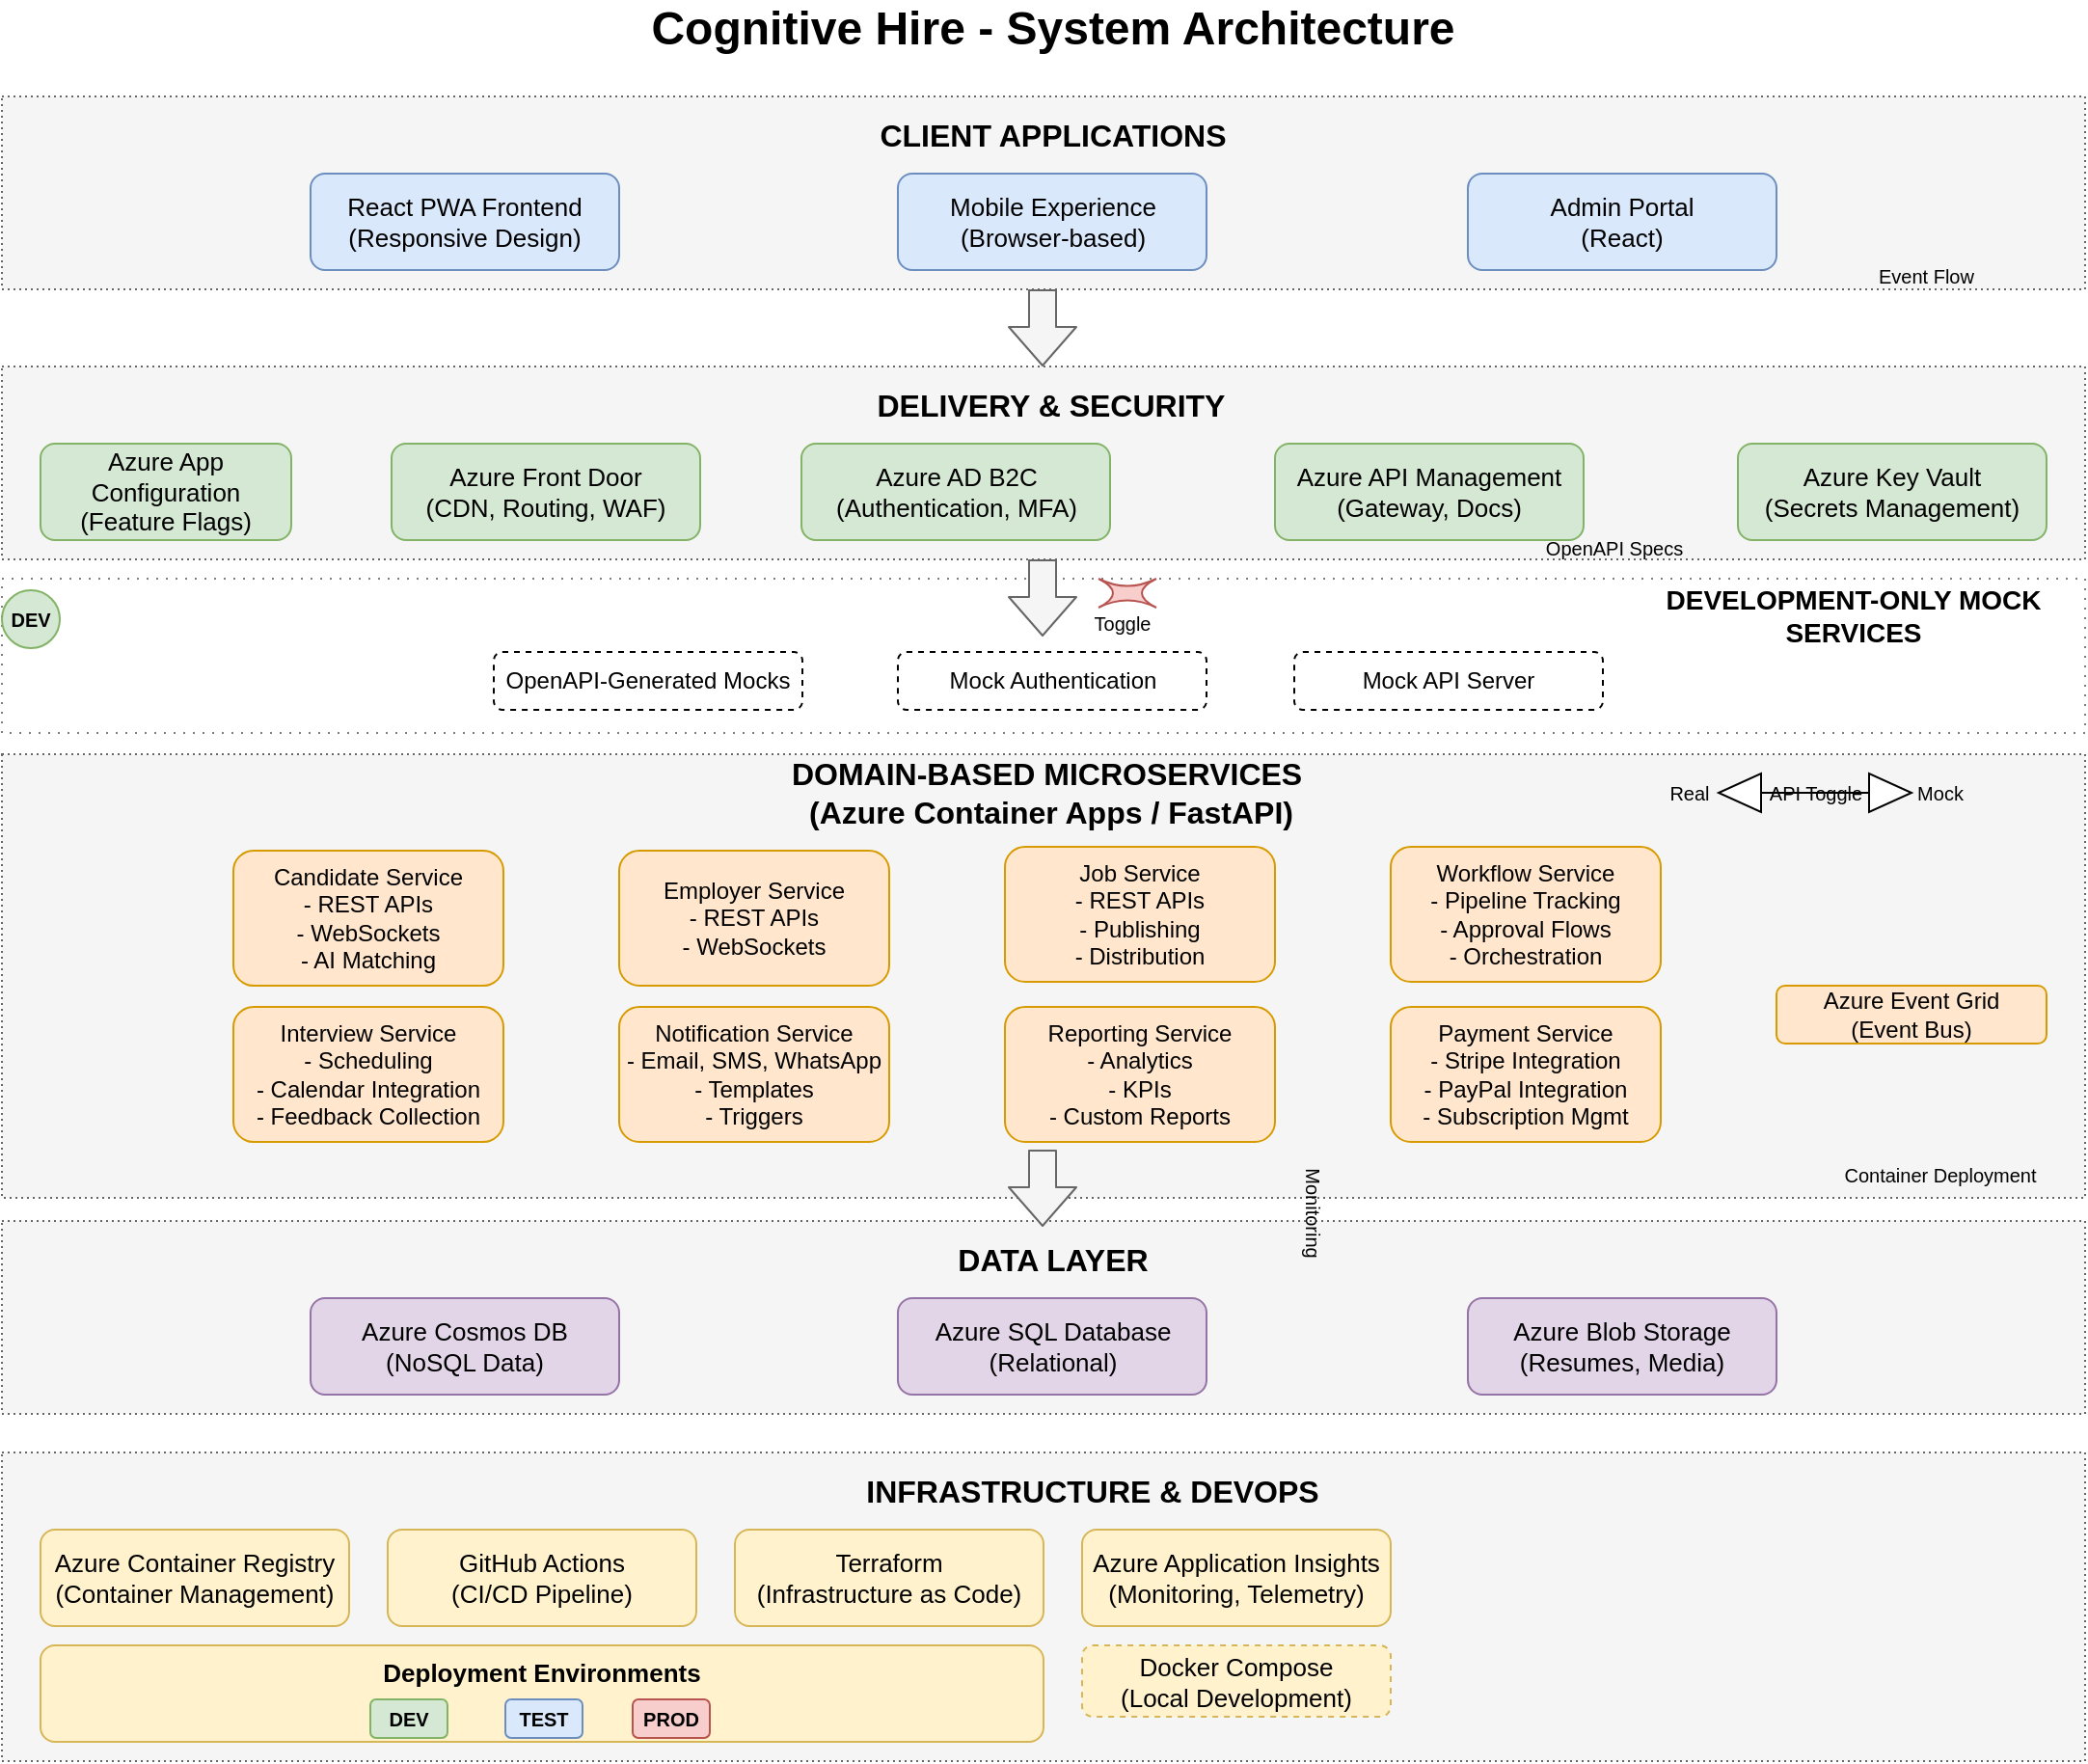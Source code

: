 <mxfile>
    <diagram id="U1vcYQol0Dq-Bb2WOaCl" name="Cognitive Hire Architecture">
        <mxGraphModel dx="1114" dy="817" grid="1" gridSize="10" guides="1" tooltips="1" connect="1" arrows="1" fold="1" page="1" pageScale="1" pageWidth="827" pageHeight="1169" background="none" math="0" shadow="0" adaptiveColors="none">
            <root>
                <mxCell id="0"/>
                <mxCell id="1" parent="0"/>
                <mxCell id="458" value="" style="rounded=0;whiteSpace=wrap;html=1;fillColor:#fff2cc;strokeColor:#d6b656;dashed=1;dashPattern=1 4;opacity=50;" vertex="1" parent="1">
                    <mxGeometry x="40" y="320" width="1080" height="80" as="geometry"/>
                </mxCell>
                <mxCell id="413" value="" style="rounded=0;whiteSpace=wrap;html=1;fillColor=#F5F5F5;strokeColor=#666666;dashed=1;dashPattern=1 2;" vertex="1" parent="1">
                    <mxGeometry x="40" y="411" width="1080" height="230" as="geometry"/>
                </mxCell>
                <mxCell id="425" value="" style="rounded=0;whiteSpace=wrap;html=1;fillColor=#F5F5F5;strokeColor=#666666;dashed=1;dashPattern=1 2;" vertex="1" parent="1">
                    <mxGeometry x="40" y="653" width="1080" height="100" as="geometry"/>
                </mxCell>
                <mxCell id="394" value="" style="rounded=0;whiteSpace=wrap;html=1;fillColor=#F5F5F5;strokeColor=#666666;dashed=1;dashPattern=1 2;fontSize=12;" vertex="1" parent="1">
                    <mxGeometry x="40" y="70" width="1080" height="100" as="geometry"/>
                </mxCell>
                <mxCell id="386" value="Cognitive Hire - System Architecture" style="text;html=1;strokeColor=none;fillColor=none;align=center;verticalAlign=middle;whiteSpace=wrap;rounded=0;fontSize=24;fontStyle=1" vertex="1" parent="1">
                    <mxGeometry x="284.5" y="20" width="600" height="30" as="geometry"/>
                </mxCell>
                <mxCell id="395" value="CLIENT APPLICATIONS" style="text;html=1;strokeColor=none;fillColor=none;align=center;verticalAlign=middle;whiteSpace=wrap;rounded=0;fontStyle=1;fontSize=16;" vertex="1" parent="1">
                    <mxGeometry x="469.5" y="80" width="230" height="20" as="geometry"/>
                </mxCell>
                <mxCell id="396" value="React PWA Frontend&lt;br&gt;(Responsive Design)" style="rounded=1;whiteSpace=wrap;html=1;fillColor=#dae8fc;strokeColor=#6c8ebf;fontSize=13;" vertex="1" parent="1">
                    <mxGeometry x="200" y="110" width="160" height="50" as="geometry"/>
                </mxCell>
                <mxCell id="397" value="Mobile Experience&lt;br&gt;(Browser-based)" style="rounded=1;whiteSpace=wrap;html=1;fillColor=#dae8fc;strokeColor=#6c8ebf;fontSize=13;" vertex="1" parent="1">
                    <mxGeometry x="504.5" y="110" width="160" height="50" as="geometry"/>
                </mxCell>
                <mxCell id="398" value="Admin Portal&lt;br&gt;(React)" style="rounded=1;whiteSpace=wrap;html=1;fillColor=#dae8fc;strokeColor=#6c8ebf;fontSize=13;" vertex="1" parent="1">
                    <mxGeometry x="800" y="110" width="160" height="50" as="geometry"/>
                </mxCell>
                <mxCell id="399" value="" style="shape=flexArrow;endArrow=classic;html=1;fillColor=#f5f5f5;strokeColor=#666666;width=14;endSize=6.33;" edge="1" parent="1">
                    <mxGeometry width="50" height="50" relative="1" as="geometry">
                        <mxPoint x="579.5" y="170" as="sourcePoint"/>
                        <mxPoint x="579.5" y="210" as="targetPoint"/>
                    </mxGeometry>
                </mxCell>
                <mxCell id="400" value="" style="rounded=0;whiteSpace=wrap;html=1;fillColor=#F5F5F5;strokeColor=#666666;dashed=1;dashPattern=1 2;" vertex="1" parent="1">
                    <mxGeometry x="40" y="210" width="1080" height="100" as="geometry"/>
                </mxCell>
                <mxCell id="401" value="DELIVERY &amp; SECURITY" style="text;html=1;strokeColor=none;fillColor=none;align=center;verticalAlign=middle;whiteSpace=wrap;rounded=0;fontStyle=1;fontSize=16;" vertex="1" parent="1">
                    <mxGeometry x="479" y="220" width="210" height="20" as="geometry"/>
                </mxCell>
                <mxCell id="402" value="Azure Front Door&lt;br&gt;(CDN, Routing, WAF)" style="rounded=1;whiteSpace=wrap;html=1;fillColor=#d5e8d4;strokeColor=#82b366;fontSize=13;" vertex="1" parent="1">
                    <mxGeometry x="242" y="250" width="160" height="50" as="geometry"/>
                </mxCell>
                <mxCell id="403" value="Azure AD B2C&lt;br&gt;(Authentication, MFA)" style="rounded=1;whiteSpace=wrap;html=1;fillColor=#d5e8d4;strokeColor=#82b366;fontSize=13;" vertex="1" parent="1">
                    <mxGeometry x="454.5" y="250" width="160" height="50" as="geometry"/>
                </mxCell>
                <mxCell id="404" value="Azure API Management&lt;br&gt;(Gateway, Docs)" style="rounded=1;whiteSpace=wrap;html=1;fillColor=#d5e8d4;strokeColor=#82b366;fontSize=13;" vertex="1" parent="1">
                    <mxGeometry x="700" y="250" width="160" height="50" as="geometry"/>
                </mxCell>
                <mxCell id="405" value="Azure Key Vault&lt;br&gt;(Secrets Management)" style="rounded=1;whiteSpace=wrap;html=1;fillColor=#d5e8d4;strokeColor=#82b366;fontSize=13;" vertex="1" parent="1">
                    <mxGeometry x="940" y="250" width="160" height="50" as="geometry"/>
                </mxCell>
                <mxCell id="406" value="" style="shape=flexArrow;endArrow=classic;html=1;fillColor=#f5f5f5;strokeColor=#666666;width=14;endSize=6.33;" edge="1" parent="1">
                    <mxGeometry width="50" height="50" relative="1" as="geometry">
                        <mxPoint x="579.5" y="310" as="sourcePoint"/>
                        <mxPoint x="579.5" y="350" as="targetPoint"/>
                    </mxGeometry>
                </mxCell>
                <mxCell id="410" value="API Toggle" style="html=1;shadow=0;dashed=0;align=center;verticalAlign=middle;shape=mxgraph.arrows2.twoWayArrow;dy=6;dx=22;fontSize=10;" vertex="1" parent="1">
                    <mxGeometry x="930" y="421" width="100" height="20" as="geometry"/>
                </mxCell>
                <mxCell id="411" value="Real" style="text;html=1;strokeColor=none;fillColor=none;align=center;verticalAlign=middle;whiteSpace=wrap;rounded=0;fontSize=10;" vertex="1" parent="1">
                    <mxGeometry x="900" y="421" width="30" height="20" as="geometry"/>
                </mxCell>
                <mxCell id="412" value="Mock" style="text;html=1;strokeColor=none;fillColor=none;align=center;verticalAlign=middle;whiteSpace=wrap;rounded=0;fontSize=10;" vertex="1" parent="1">
                    <mxGeometry x="1030" y="421" width="30" height="20" as="geometry"/>
                </mxCell>
                <mxCell id="414" value="DOMAIN-BASED MICROSERVICES&amp;nbsp;&lt;div&gt;(Azure Container Apps / FastAPI)&lt;/div&gt;" style="text;html=1;strokeColor=none;fillColor=none;align=center;verticalAlign=middle;whiteSpace=wrap;rounded=0;fontStyle=1;fontSize=16;" vertex="1" parent="1">
                    <mxGeometry x="379" y="421" width="410" height="20" as="geometry"/>
                </mxCell>
                <mxCell id="415" value="Candidate Service&lt;br&gt;- REST APIs&lt;br&gt;- WebSockets&lt;br&gt;- AI Matching" style="rounded=1;whiteSpace=wrap;html=1;fillColor=#ffe6cc;strokeColor=#d79b00;fontSize=12;align=center;fontStyle=0" vertex="1" parent="1">
                    <mxGeometry x="160" y="461" width="140" height="70" as="geometry"/>
                </mxCell>
                <mxCell id="416" value="Employer Service&lt;br&gt;- REST APIs&lt;br&gt;- WebSockets" style="rounded=1;whiteSpace=wrap;html=1;fillColor=#ffe6cc;strokeColor=#d79b00;fontSize=12;" vertex="1" parent="1">
                    <mxGeometry x="360" y="461" width="140" height="70" as="geometry"/>
                </mxCell>
                <mxCell id="417" value="Job Service&lt;br&gt;- REST APIs&lt;br&gt;- Publishing&lt;br&gt;- Distribution" style="rounded=1;whiteSpace=wrap;html=1;fillColor=#ffe6cc;strokeColor=#d79b00;fontSize=12;" vertex="1" parent="1">
                    <mxGeometry x="560" y="459" width="140" height="70" as="geometry"/>
                </mxCell>
                <mxCell id="418" value="Workflow Service&lt;br&gt;- Pipeline Tracking&lt;br&gt;- Approval Flows&lt;br&gt;- Orchestration" style="rounded=1;whiteSpace=wrap;html=1;fillColor=#ffe6cc;strokeColor=#d79b00;fontSize=12;" vertex="1" parent="1">
                    <mxGeometry x="760" y="459" width="140" height="70" as="geometry"/>
                </mxCell>
                <mxCell id="419" value="Interview Service&lt;br&gt;- Scheduling&lt;br&gt;- Calendar Integration&lt;br&gt;- Feedback Collection" style="rounded=1;whiteSpace=wrap;html=1;fillColor=#ffe6cc;strokeColor=#d79b00;fontSize=12;" vertex="1" parent="1">
                    <mxGeometry x="160" y="542" width="140" height="70" as="geometry"/>
                </mxCell>
                <mxCell id="420" value="Notification Service&lt;br&gt;- Email, SMS, WhatsApp&lt;br&gt;- Templates&lt;br&gt;- Triggers" style="rounded=1;whiteSpace=wrap;html=1;fillColor=#ffe6cc;strokeColor=#d79b00;fontSize=12;" vertex="1" parent="1">
                    <mxGeometry x="360" y="542" width="140" height="70" as="geometry"/>
                </mxCell>
                <mxCell id="421" value="Reporting Service&lt;br&gt;- Analytics&lt;br&gt;- KPIs&lt;br&gt;- Custom Reports" style="rounded=1;whiteSpace=wrap;html=1;fillColor=#ffe6cc;strokeColor=#d79b00;fontSize=12;" vertex="1" parent="1">
                    <mxGeometry x="560" y="542" width="140" height="70" as="geometry"/>
                </mxCell>
                <mxCell id="422" value="Payment Service&lt;br&gt;- Stripe Integration&lt;br&gt;- PayPal Integration&lt;br&gt;- Subscription Mgmt" style="rounded=1;whiteSpace=wrap;html=1;fillColor=#ffe6cc;strokeColor=#d79b00;fontSize=12;" vertex="1" parent="1">
                    <mxGeometry x="760" y="542" width="140" height="70" as="geometry"/>
                </mxCell>
                <mxCell id="423" value="Azure Event Grid&lt;br&gt;(Event Bus)" style="rounded=1;whiteSpace=wrap;html=1;fillColor=#ffe6cc;strokeColor=#d79b00;fontSize=12;" vertex="1" parent="1">
                    <mxGeometry x="960" y="531" width="140" height="30" as="geometry"/>
                </mxCell>
                <mxCell id="424" value="" style="shape=flexArrow;endArrow=classic;html=1;fillColor=#f5f5f5;strokeColor=#666666;width=14;endSize=6.33;" edge="1" parent="1">
                    <mxGeometry width="50" height="50" relative="1" as="geometry">
                        <mxPoint x="579.5" y="616" as="sourcePoint"/>
                        <mxPoint x="579.5" y="656" as="targetPoint"/>
                    </mxGeometry>
                </mxCell>
                <mxCell id="426" value="DATA LAYER" style="text;html=1;strokeColor=none;fillColor=none;align=center;verticalAlign=middle;whiteSpace=wrap;rounded=0;fontStyle=1;fontSize=16;" vertex="1" parent="1">
                    <mxGeometry x="504.5" y="663" width="160" height="20" as="geometry"/>
                </mxCell>
                <mxCell id="427" value="Azure Cosmos DB&lt;br&gt;(NoSQL Data)" style="rounded=1;whiteSpace=wrap;html=1;fillColor=#e1d5e7;strokeColor=#9673a6;fontSize=13;" vertex="1" parent="1">
                    <mxGeometry x="200" y="693" width="160" height="50" as="geometry"/>
                </mxCell>
                <mxCell id="428" value="Azure SQL Database&lt;br&gt;(Relational)" style="rounded=1;whiteSpace=wrap;html=1;fillColor=#e1d5e7;strokeColor=#9673a6;fontSize=13;" vertex="1" parent="1">
                    <mxGeometry x="504.5" y="693" width="160" height="50" as="geometry"/>
                </mxCell>
                <mxCell id="429" value="Azure Blob Storage&lt;br&gt;(Resumes, Media)" style="rounded=1;whiteSpace=wrap;html=1;fillColor=#e1d5e7;strokeColor=#9673a6;fontSize=13;" vertex="1" parent="1">
                    <mxGeometry x="800" y="693" width="160" height="50" as="geometry"/>
                </mxCell>
                <mxCell id="430" value="" style="rounded=0;whiteSpace=wrap;html=1;fillColor=#f5f5f5;strokeColor=#666666;dashed=1;dashPattern=1 2;" vertex="1" parent="1">
                    <mxGeometry x="40" y="773" width="1080" height="160" as="geometry"/>
                </mxCell>
                <mxCell id="431" value="INFRASTRUCTURE &amp; DEVOPS" style="text;html=1;strokeColor=none;fillColor=none;align=center;verticalAlign=middle;whiteSpace=wrap;rounded=0;fontStyle=1;fontSize=16;" vertex="1" parent="1">
                    <mxGeometry x="469.5" y="783" width="270.5" height="20" as="geometry"/>
                </mxCell>
                <mxCell id="432" value="Azure Container Registry&lt;br&gt;(Container Management)" style="rounded=1;whiteSpace=wrap;html=1;fillColor=#fff2cc;strokeColor=#d6b656;fontSize=13;" vertex="1" parent="1">
                    <mxGeometry x="60" y="813" width="160" height="50" as="geometry"/>
                </mxCell>
                <mxCell id="433" value="GitHub Actions&lt;br&gt;(CI/CD Pipeline)" style="rounded=1;whiteSpace=wrap;html=1;fillColor=#fff2cc;strokeColor=#d6b656;fontSize=13;" vertex="1" parent="1">
                    <mxGeometry x="240" y="813" width="160" height="50" as="geometry"/>
                </mxCell>
                <mxCell id="434" value="Terraform&lt;br&gt;(Infrastructure as Code)" style="rounded=1;whiteSpace=wrap;html=1;fillColor=#fff2cc;strokeColor=#d6b656;fontSize=13;" vertex="1" parent="1">
                    <mxGeometry x="420" y="813" width="160" height="50" as="geometry"/>
                </mxCell>
                <mxCell id="435" value="Azure Application Insights&lt;br&gt;(Monitoring, Telemetry)" style="rounded=1;whiteSpace=wrap;html=1;fillColor=#fff2cc;strokeColor=#d6b656;fontSize=13;" vertex="1" parent="1">
                    <mxGeometry x="600" y="813" width="160" height="50" as="geometry"/>
                </mxCell>
                <mxCell id="438" value="Deployment Environments" style="rounded=1;whiteSpace=wrap;html=1;fillColor=#fff2cc;strokeColor=#d6b656;fontSize=13;verticalAlign=top;fontStyle=1" vertex="1" parent="1">
                    <mxGeometry x="60" y="873" width="520" height="50" as="geometry"/>
                </mxCell>
                <mxCell id="439" value="DEV" style="rounded=1;whiteSpace=wrap;html=1;fillColor=#d5e8d4;strokeColor=#82b366;fontSize=10;fontStyle=1" vertex="1" parent="1">
                    <mxGeometry x="231" y="901" width="40" height="20" as="geometry"/>
                </mxCell>
                <mxCell id="440" value="TEST" style="rounded=1;whiteSpace=wrap;html=1;fillColor=#dae8fc;strokeColor=#6c8ebf;fontSize=10;fontStyle=1" vertex="1" parent="1">
                    <mxGeometry x="301" y="901" width="40" height="20" as="geometry"/>
                </mxCell>
                <mxCell id="442" value="PROD" style="rounded=1;whiteSpace=wrap;html=1;fillColor=#f8cecc;strokeColor=#b85450;fontSize=10;fontStyle=1" vertex="1" parent="1">
                    <mxGeometry x="367" y="901" width="40" height="20" as="geometry"/>
                </mxCell>
                <mxCell id="443" value="Docker Compose&lt;br&gt;(Local Development)" style="rounded=1;whiteSpace=wrap;html=1;fillColor=#fff2cc;strokeColor=#d6b656;fontSize=13;dashed=1;" vertex="1" parent="1">
                    <mxGeometry x="600" y="873" width="160" height="37" as="geometry"/>
                </mxCell>
                <mxCell id="447" value="Container Deployment" style="text;html=1;strokeColor=none;fillColor=none;align=center;verticalAlign=middle;whiteSpace=wrap;rounded=0;fontSize=10;" vertex="1" parent="1">
                    <mxGeometry x="990" y="619" width="110" height="20" as="geometry"/>
                </mxCell>
                <mxCell id="451" value="Monitoring" style="text;html=1;strokeColor=none;fillColor=none;align=center;verticalAlign=middle;whiteSpace=wrap;rounded=0;fontSize=10;rotation=90;" vertex="1" parent="1">
                    <mxGeometry x="675" y="639" width="90" height="20" as="geometry"/>
                </mxCell>
                <mxCell id="456" value="Azure App Configuration&lt;br&gt;(Feature Flags)" style="rounded=1;whiteSpace=wrap;html=1;fillColor=#d5e8d4;strokeColor=#82b366;fontSize=13;dashed=0;" vertex="1" parent="1">
                    <mxGeometry x="60" y="250" width="130" height="50" as="geometry"/>
                </mxCell>
                <mxCell id="459" value="DEVELOPMENT-ONLY MOCK SERVICES" style="text;html=1;strokeColor=none;fillColor=none;align=center;verticalAlign=middle;whiteSpace=wrap;rounded=0;fontStyle=1;fontSize=14;" vertex="1" parent="1">
                    <mxGeometry x="895" y="329" width="210" height="20" as="geometry"/>
                </mxCell>
                <mxCell id="460" value="OpenAPI-Generated Mocks" style="rounded=1;whiteSpace=wrap;html=1;fillColor:#fff2cc;strokeColor:#d6b656;fontSize=12;dashed=1;" vertex="1" parent="1">
                    <mxGeometry x="295" y="358" width="160" height="30" as="geometry"/>
                </mxCell>
                <mxCell id="461" value="Mock Authentication" style="rounded=1;whiteSpace=wrap;html=1;fillColor:#fff2cc;strokeColor:#d6b656;fontSize=12;dashed=1;" vertex="1" parent="1">
                    <mxGeometry x="504.5" y="358" width="160" height="30" as="geometry"/>
                </mxCell>
                <mxCell id="462" value="Mock API Server" style="rounded=1;whiteSpace=wrap;html=1;fillColor:#fff2cc;strokeColor:#d6b656;fontSize=12;dashed=1;" vertex="1" parent="1">
                    <mxGeometry x="710" y="358" width="160" height="30" as="geometry"/>
                </mxCell>
                <mxCell id="465" value="DEV" style="ellipse;whiteSpace=wrap;html=1;fillColor=#d5e8d4;strokeColor=#82b366;fontSize=10;fontStyle=1" vertex="1" parent="1">
                    <mxGeometry x="40" y="326" width="30" height="30" as="geometry"/>
                </mxCell>
                <mxCell id="473" value="Event Flow" style="text;html=1;strokeColor=none;fillColor=none;align=left;verticalAlign=middle;whiteSpace=wrap;rounded=0;fontSize=10;" vertex="1" parent="1">
                    <mxGeometry x="1011" y="155" width="100" height="15" as="geometry"/>
                </mxCell>
                <mxCell id="481" value="OpenAPI Specs" style="text;html=1;strokeColor=none;fillColor=none;align=center;verticalAlign=middle;whiteSpace=wrap;rounded=0;fontSize=10;" vertex="1" parent="1">
                    <mxGeometry x="836" y="294" width="80" height="20" as="geometry"/>
                </mxCell>
                <mxCell id="483" value="" style="group" vertex="1" connectable="0" parent="1">
                    <mxGeometry x="602.5" y="320" width="40" height="30" as="geometry"/>
                </mxCell>
                <mxCell id="463" value="" style="shape=switch;whiteSpace=wrap;html=1;fillColor=#f8cecc;strokeColor=#b85450;fontSize=12;" vertex="1" parent="483">
                    <mxGeometry x="6" width="30" height="15" as="geometry"/>
                </mxCell>
                <mxCell id="464" value="Toggle" style="text;html=1;strokeColor=none;fillColor=none;align=center;verticalAlign=middle;whiteSpace=wrap;rounded=0;fontSize=10;" vertex="1" parent="483">
                    <mxGeometry x="-2" y="15" width="40" height="15" as="geometry"/>
                </mxCell>
            </root>
        </mxGraphModel>
    </diagram>
</mxfile>